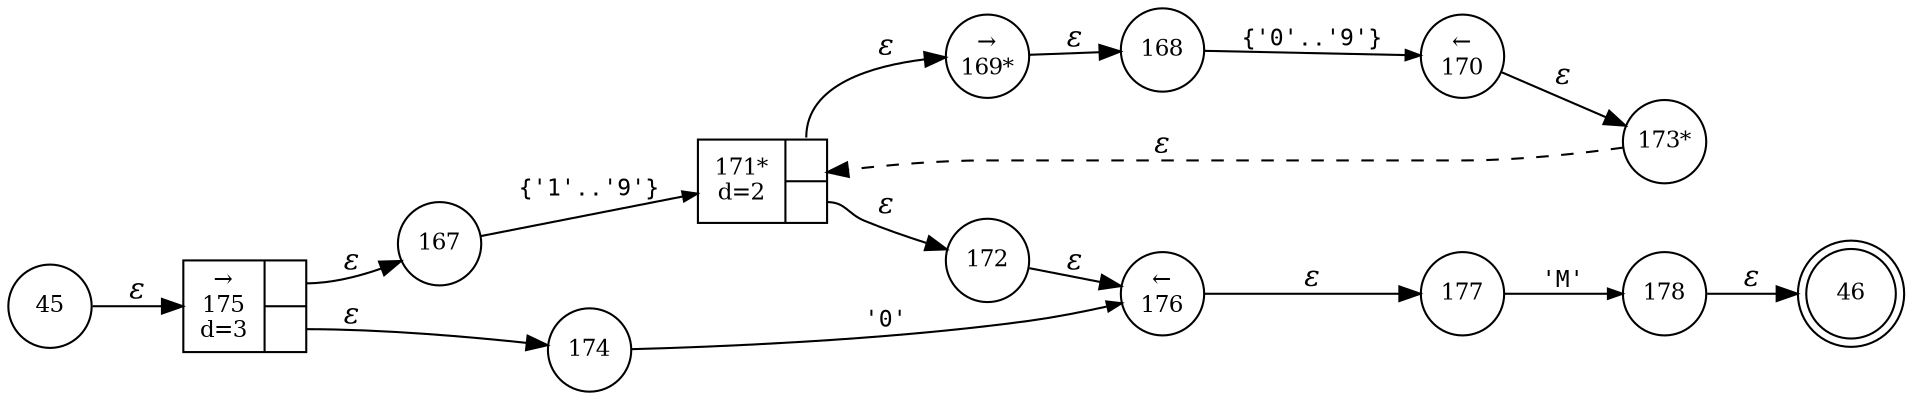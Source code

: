 digraph ATN {
rankdir=LR;
s46[fontsize=11, label="46", shape=doublecircle, fixedsize=true, width=.6];
s167[fontsize=11,label="167", shape=circle, fixedsize=true, width=.55, peripheries=1];
s168[fontsize=11,label="168", shape=circle, fixedsize=true, width=.55, peripheries=1];
s169[fontsize=11,label="&rarr;\n169*", shape=circle, fixedsize=true, width=.55, peripheries=1];
s170[fontsize=11,label="&larr;\n170", shape=circle, fixedsize=true, width=.55, peripheries=1];
s171[fontsize=11,label="{171*\nd=2|{<p0>|<p1>}}", shape=record, fixedsize=false, peripheries=1];
s172[fontsize=11,label="172", shape=circle, fixedsize=true, width=.55, peripheries=1];
s45[fontsize=11,label="45", shape=circle, fixedsize=true, width=.55, peripheries=1];
s173[fontsize=11,label="173*", shape=circle, fixedsize=true, width=.55, peripheries=1];
s174[fontsize=11,label="174", shape=circle, fixedsize=true, width=.55, peripheries=1];
s175[fontsize=11,label="{&rarr;\n175\nd=3|{<p0>|<p1>}}", shape=record, fixedsize=false, peripheries=1];
s176[fontsize=11,label="&larr;\n176", shape=circle, fixedsize=true, width=.55, peripheries=1];
s177[fontsize=11,label="177", shape=circle, fixedsize=true, width=.55, peripheries=1];
s178[fontsize=11,label="178", shape=circle, fixedsize=true, width=.55, peripheries=1];
s45 -> s175 [fontname="Times-Italic", label="&epsilon;"];
s175:p0 -> s167 [fontname="Times-Italic", label="&epsilon;"];
s175:p1 -> s174 [fontname="Times-Italic", label="&epsilon;"];
s167 -> s171 [fontsize=11, fontname="Courier", arrowsize=.7, label = "{'1'..'9'}", arrowhead = normal];
s174 -> s176 [fontsize=11, fontname="Courier", arrowsize=.7, label = "'0'", arrowhead = normal];
s171:p0 -> s169 [fontname="Times-Italic", label="&epsilon;"];
s171:p1 -> s172 [fontname="Times-Italic", label="&epsilon;"];
s176 -> s177 [fontname="Times-Italic", label="&epsilon;"];
s169 -> s168 [fontname="Times-Italic", label="&epsilon;"];
s172 -> s176 [fontname="Times-Italic", label="&epsilon;"];
s177 -> s178 [fontsize=11, fontname="Courier", arrowsize=.7, label = "'M'", arrowhead = normal];
s168 -> s170 [fontsize=11, fontname="Courier", arrowsize=.7, label = "{'0'..'9'}", arrowhead = normal];
s178 -> s46 [fontname="Times-Italic", label="&epsilon;"];
s170 -> s173 [fontname="Times-Italic", label="&epsilon;"];
s173 -> s171 [fontname="Times-Italic", label="&epsilon;", style="dashed"];
}